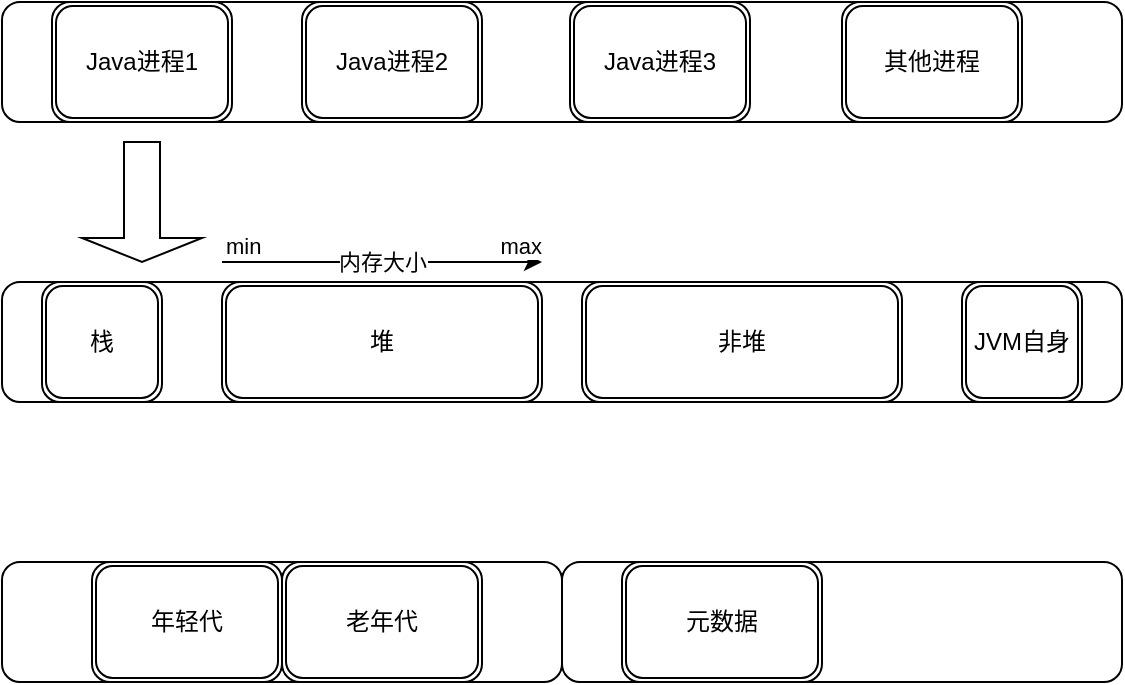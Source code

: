 <mxfile version="13.8.5" type="github">
  <diagram id="prtHgNgQTEPvFCAcTncT" name="Page-1">
    <mxGraphModel dx="1186" dy="670" grid="1" gridSize="10" guides="1" tooltips="1" connect="1" arrows="1" fold="1" page="1" pageScale="1" pageWidth="827" pageHeight="1169" math="0" shadow="0">
      <root>
        <mxCell id="0" />
        <mxCell id="1" parent="0" />
        <mxCell id="ZL4VuRLNrD3prT4f6ZqY-1" value="" style="rounded=1;whiteSpace=wrap;html=1;" vertex="1" parent="1">
          <mxGeometry x="40" y="120" width="560" height="60" as="geometry" />
        </mxCell>
        <mxCell id="ZL4VuRLNrD3prT4f6ZqY-3" value="Java进程1" style="shape=ext;double=1;rounded=1;whiteSpace=wrap;html=1;" vertex="1" parent="1">
          <mxGeometry x="65" y="120" width="90" height="60" as="geometry" />
        </mxCell>
        <mxCell id="ZL4VuRLNrD3prT4f6ZqY-4" value="&lt;span&gt;Java进程2&lt;/span&gt;" style="shape=ext;double=1;rounded=1;whiteSpace=wrap;html=1;" vertex="1" parent="1">
          <mxGeometry x="190" y="120" width="90" height="60" as="geometry" />
        </mxCell>
        <mxCell id="ZL4VuRLNrD3prT4f6ZqY-5" value="&lt;span&gt;Java进程3&lt;/span&gt;" style="shape=ext;double=1;rounded=1;whiteSpace=wrap;html=1;" vertex="1" parent="1">
          <mxGeometry x="324" y="120" width="90" height="60" as="geometry" />
        </mxCell>
        <mxCell id="ZL4VuRLNrD3prT4f6ZqY-6" value="" style="rounded=1;whiteSpace=wrap;html=1;" vertex="1" parent="1">
          <mxGeometry x="40" y="260" width="560" height="60" as="geometry" />
        </mxCell>
        <mxCell id="ZL4VuRLNrD3prT4f6ZqY-7" value="栈" style="shape=ext;double=1;rounded=1;whiteSpace=wrap;html=1;" vertex="1" parent="1">
          <mxGeometry x="60" y="260" width="60" height="60" as="geometry" />
        </mxCell>
        <mxCell id="ZL4VuRLNrD3prT4f6ZqY-8" value="堆" style="shape=ext;double=1;rounded=1;whiteSpace=wrap;html=1;align=center;" vertex="1" parent="1">
          <mxGeometry x="150" y="260" width="160" height="60" as="geometry" />
        </mxCell>
        <mxCell id="ZL4VuRLNrD3prT4f6ZqY-9" value="非堆" style="shape=ext;double=1;rounded=1;whiteSpace=wrap;html=1;" vertex="1" parent="1">
          <mxGeometry x="330" y="260" width="160" height="60" as="geometry" />
        </mxCell>
        <mxCell id="ZL4VuRLNrD3prT4f6ZqY-10" value="JVM自身" style="shape=ext;double=1;rounded=1;whiteSpace=wrap;html=1;" vertex="1" parent="1">
          <mxGeometry x="520" y="260" width="60" height="60" as="geometry" />
        </mxCell>
        <mxCell id="ZL4VuRLNrD3prT4f6ZqY-12" value="Label" style="endArrow=classic;html=1;" edge="1" parent="1">
          <mxGeometry relative="1" as="geometry">
            <mxPoint x="150" y="250" as="sourcePoint" />
            <mxPoint x="310" y="250" as="targetPoint" />
            <Array as="points">
              <mxPoint x="230" y="250" />
            </Array>
          </mxGeometry>
        </mxCell>
        <mxCell id="ZL4VuRLNrD3prT4f6ZqY-13" value="内存大小" style="edgeLabel;resizable=0;html=1;align=center;verticalAlign=middle;" connectable="0" vertex="1" parent="ZL4VuRLNrD3prT4f6ZqY-12">
          <mxGeometry relative="1" as="geometry" />
        </mxCell>
        <mxCell id="ZL4VuRLNrD3prT4f6ZqY-14" value="min" style="edgeLabel;resizable=0;html=1;align=left;verticalAlign=bottom;" connectable="0" vertex="1" parent="ZL4VuRLNrD3prT4f6ZqY-12">
          <mxGeometry x="-1" relative="1" as="geometry" />
        </mxCell>
        <mxCell id="ZL4VuRLNrD3prT4f6ZqY-15" value="max" style="edgeLabel;resizable=0;html=1;align=right;verticalAlign=bottom;" connectable="0" vertex="1" parent="ZL4VuRLNrD3prT4f6ZqY-12">
          <mxGeometry x="1" relative="1" as="geometry" />
        </mxCell>
        <mxCell id="ZL4VuRLNrD3prT4f6ZqY-16" value="" style="shape=singleArrow;direction=south;whiteSpace=wrap;html=1;" vertex="1" parent="1">
          <mxGeometry x="80" y="190" width="60" height="60" as="geometry" />
        </mxCell>
        <mxCell id="ZL4VuRLNrD3prT4f6ZqY-17" value="其他进程" style="shape=ext;double=1;rounded=1;whiteSpace=wrap;html=1;" vertex="1" parent="1">
          <mxGeometry x="460" y="120" width="90" height="60" as="geometry" />
        </mxCell>
        <mxCell id="ZL4VuRLNrD3prT4f6ZqY-19" value="" style="rounded=1;whiteSpace=wrap;html=1;" vertex="1" parent="1">
          <mxGeometry x="40" y="400" width="280" height="60" as="geometry" />
        </mxCell>
        <mxCell id="ZL4VuRLNrD3prT4f6ZqY-21" value="年轻代" style="shape=ext;double=1;rounded=1;whiteSpace=wrap;html=1;align=center;" vertex="1" parent="1">
          <mxGeometry x="85" y="400" width="95" height="60" as="geometry" />
        </mxCell>
        <mxCell id="ZL4VuRLNrD3prT4f6ZqY-22" value="老年代" style="shape=ext;double=1;rounded=1;whiteSpace=wrap;html=1;" vertex="1" parent="1">
          <mxGeometry x="180" y="400" width="100" height="60" as="geometry" />
        </mxCell>
        <mxCell id="ZL4VuRLNrD3prT4f6ZqY-25" value="" style="rounded=1;whiteSpace=wrap;html=1;" vertex="1" parent="1">
          <mxGeometry x="320" y="400" width="280" height="60" as="geometry" />
        </mxCell>
        <mxCell id="ZL4VuRLNrD3prT4f6ZqY-26" value="元数据" style="shape=ext;double=1;rounded=1;whiteSpace=wrap;html=1;" vertex="1" parent="1">
          <mxGeometry x="350" y="400" width="100" height="60" as="geometry" />
        </mxCell>
      </root>
    </mxGraphModel>
  </diagram>
</mxfile>
